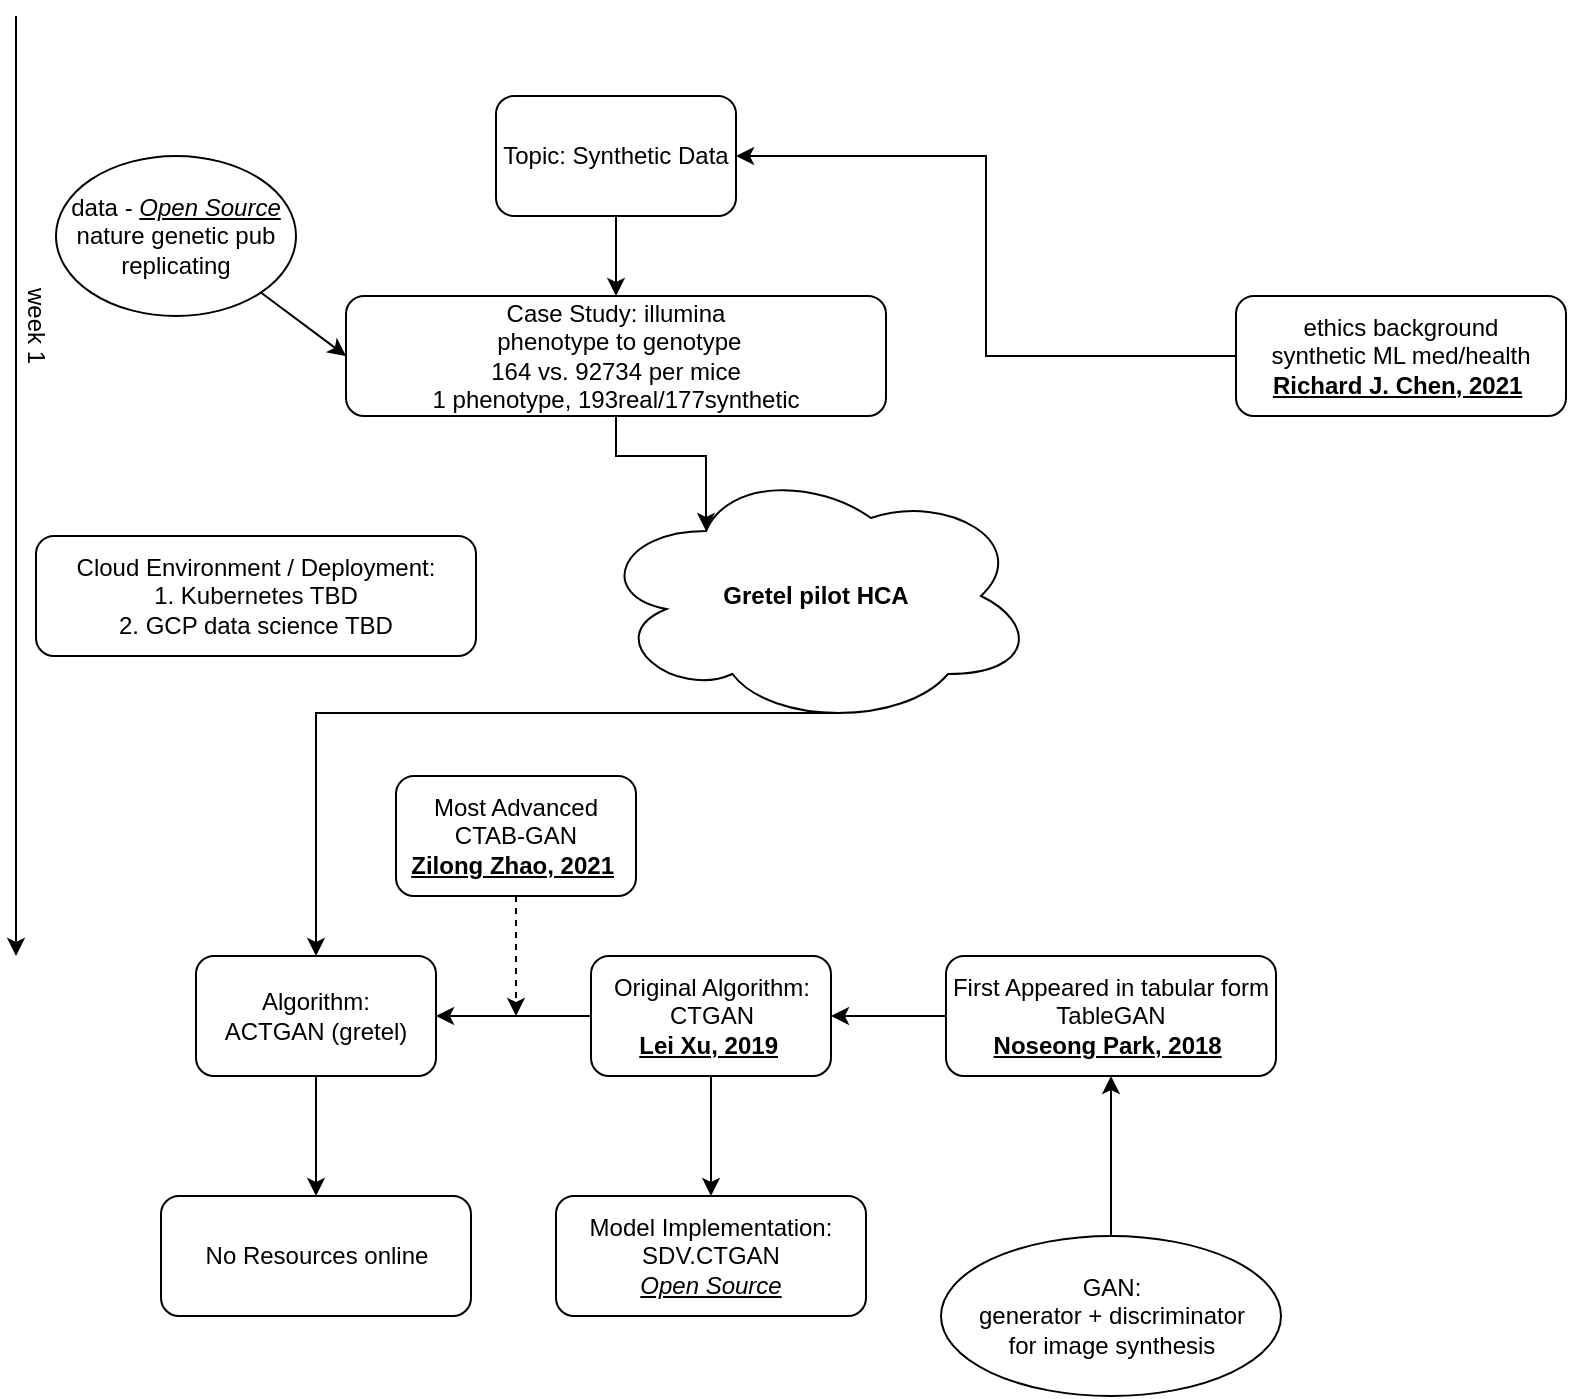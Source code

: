 <mxfile version="21.6.9" type="github">
  <diagram name="Page-1" id="TxyZuQSa3MDR7INI-T3q">
    <mxGraphModel dx="1195" dy="637" grid="1" gridSize="10" guides="1" tooltips="1" connect="1" arrows="1" fold="1" page="1" pageScale="1" pageWidth="850" pageHeight="1100" math="0" shadow="0">
      <root>
        <mxCell id="0" />
        <mxCell id="1" parent="0" />
        <mxCell id="WdxqnXTOeWCwxLcZLhfS-5" style="edgeStyle=orthogonalEdgeStyle;rounded=0;orthogonalLoop=1;jettySize=auto;html=1;exitX=0.5;exitY=1;exitDx=0;exitDy=0;entryX=0.5;entryY=0;entryDx=0;entryDy=0;" edge="1" parent="1" source="WdxqnXTOeWCwxLcZLhfS-1" target="WdxqnXTOeWCwxLcZLhfS-2">
          <mxGeometry relative="1" as="geometry" />
        </mxCell>
        <mxCell id="WdxqnXTOeWCwxLcZLhfS-1" value="Topic: Synthetic Data" style="rounded=1;whiteSpace=wrap;html=1;" vertex="1" parent="1">
          <mxGeometry x="280" y="80" width="120" height="60" as="geometry" />
        </mxCell>
        <mxCell id="WdxqnXTOeWCwxLcZLhfS-15" style="edgeStyle=orthogonalEdgeStyle;rounded=0;orthogonalLoop=1;jettySize=auto;html=1;exitX=0.5;exitY=1;exitDx=0;exitDy=0;entryX=0.25;entryY=0.25;entryDx=0;entryDy=0;entryPerimeter=0;" edge="1" parent="1" source="WdxqnXTOeWCwxLcZLhfS-2" target="WdxqnXTOeWCwxLcZLhfS-14">
          <mxGeometry relative="1" as="geometry" />
        </mxCell>
        <mxCell id="WdxqnXTOeWCwxLcZLhfS-2" value="Case Study: illumina&lt;br&gt;&amp;nbsp;phenotype to genotype&lt;br&gt;164 vs. 92734 per mice&lt;br&gt;1 phenotype, 193real/177synthetic" style="rounded=1;whiteSpace=wrap;html=1;" vertex="1" parent="1">
          <mxGeometry x="205" y="180" width="270" height="60" as="geometry" />
        </mxCell>
        <mxCell id="WdxqnXTOeWCwxLcZLhfS-3" value="data - &lt;i&gt;&lt;u&gt;Open Source&lt;/u&gt;&lt;/i&gt;&lt;br&gt;nature genetic pub&lt;br&gt;replicating" style="ellipse;whiteSpace=wrap;html=1;" vertex="1" parent="1">
          <mxGeometry x="60" y="110" width="120" height="80" as="geometry" />
        </mxCell>
        <mxCell id="WdxqnXTOeWCwxLcZLhfS-4" value="" style="endArrow=classic;html=1;rounded=0;exitX=1;exitY=1;exitDx=0;exitDy=0;entryX=0;entryY=0.5;entryDx=0;entryDy=0;" edge="1" parent="1" source="WdxqnXTOeWCwxLcZLhfS-3" target="WdxqnXTOeWCwxLcZLhfS-2">
          <mxGeometry width="50" height="50" relative="1" as="geometry">
            <mxPoint x="400" y="270" as="sourcePoint" />
            <mxPoint x="450" y="220" as="targetPoint" />
          </mxGeometry>
        </mxCell>
        <mxCell id="WdxqnXTOeWCwxLcZLhfS-8" value="" style="endArrow=classic;html=1;rounded=0;" edge="1" parent="1">
          <mxGeometry width="50" height="50" relative="1" as="geometry">
            <mxPoint x="40" y="40" as="sourcePoint" />
            <mxPoint x="40" y="510" as="targetPoint" />
          </mxGeometry>
        </mxCell>
        <mxCell id="WdxqnXTOeWCwxLcZLhfS-11" value="week 1" style="text;html=1;strokeColor=none;fillColor=none;align=center;verticalAlign=middle;whiteSpace=wrap;rounded=0;rotation=90;" vertex="1" parent="1">
          <mxGeometry x="20" y="180" width="60" height="30" as="geometry" />
        </mxCell>
        <mxCell id="WdxqnXTOeWCwxLcZLhfS-12" value="Cloud Environment / Deployment:&lt;br&gt;1. Kubernetes TBD&lt;br&gt;2. GCP data science TBD" style="rounded=1;whiteSpace=wrap;html=1;" vertex="1" parent="1">
          <mxGeometry x="50" y="300" width="220" height="60" as="geometry" />
        </mxCell>
        <mxCell id="WdxqnXTOeWCwxLcZLhfS-25" style="edgeStyle=orthogonalEdgeStyle;rounded=0;orthogonalLoop=1;jettySize=auto;html=1;exitX=0.55;exitY=0.95;exitDx=0;exitDy=0;exitPerimeter=0;entryX=0.5;entryY=0;entryDx=0;entryDy=0;" edge="1" parent="1" source="WdxqnXTOeWCwxLcZLhfS-14" target="WdxqnXTOeWCwxLcZLhfS-16">
          <mxGeometry relative="1" as="geometry" />
        </mxCell>
        <mxCell id="WdxqnXTOeWCwxLcZLhfS-14" value="&lt;b&gt;Gretel pilot HCA&lt;/b&gt;" style="ellipse;shape=cloud;whiteSpace=wrap;html=1;" vertex="1" parent="1">
          <mxGeometry x="330" y="265" width="220" height="130" as="geometry" />
        </mxCell>
        <mxCell id="WdxqnXTOeWCwxLcZLhfS-24" style="edgeStyle=orthogonalEdgeStyle;rounded=0;orthogonalLoop=1;jettySize=auto;html=1;exitX=0.5;exitY=1;exitDx=0;exitDy=0;" edge="1" parent="1" source="WdxqnXTOeWCwxLcZLhfS-16" target="WdxqnXTOeWCwxLcZLhfS-23">
          <mxGeometry relative="1" as="geometry" />
        </mxCell>
        <mxCell id="WdxqnXTOeWCwxLcZLhfS-16" value="Algorithm: &lt;br&gt;ACTGAN (gretel)" style="rounded=1;whiteSpace=wrap;html=1;" vertex="1" parent="1">
          <mxGeometry x="130" y="510" width="120" height="60" as="geometry" />
        </mxCell>
        <mxCell id="WdxqnXTOeWCwxLcZLhfS-22" style="edgeStyle=orthogonalEdgeStyle;rounded=0;orthogonalLoop=1;jettySize=auto;html=1;exitX=0.5;exitY=1;exitDx=0;exitDy=0;entryX=0.5;entryY=0;entryDx=0;entryDy=0;" edge="1" parent="1" source="WdxqnXTOeWCwxLcZLhfS-17" target="WdxqnXTOeWCwxLcZLhfS-21">
          <mxGeometry relative="1" as="geometry" />
        </mxCell>
        <mxCell id="WdxqnXTOeWCwxLcZLhfS-47" style="edgeStyle=orthogonalEdgeStyle;rounded=0;orthogonalLoop=1;jettySize=auto;html=1;exitX=0;exitY=0.5;exitDx=0;exitDy=0;entryX=1;entryY=0.5;entryDx=0;entryDy=0;" edge="1" parent="1" source="WdxqnXTOeWCwxLcZLhfS-17" target="WdxqnXTOeWCwxLcZLhfS-16">
          <mxGeometry relative="1" as="geometry" />
        </mxCell>
        <mxCell id="WdxqnXTOeWCwxLcZLhfS-17" value="Original Algorithm: &lt;br&gt;CTGAN&lt;br&gt;&lt;u&gt;&lt;b&gt;Lei Xu, 2019&lt;/b&gt;&lt;/u&gt;&amp;nbsp;" style="rounded=1;whiteSpace=wrap;html=1;" vertex="1" parent="1">
          <mxGeometry x="327.5" y="510" width="120" height="60" as="geometry" />
        </mxCell>
        <mxCell id="WdxqnXTOeWCwxLcZLhfS-21" value="Model Implementation: &lt;br&gt;SDV.CTGAN&lt;br&gt;&lt;u&gt;&lt;i&gt;Open Source&lt;/i&gt;&lt;/u&gt;" style="rounded=1;whiteSpace=wrap;html=1;" vertex="1" parent="1">
          <mxGeometry x="310" y="630" width="155" height="60" as="geometry" />
        </mxCell>
        <mxCell id="WdxqnXTOeWCwxLcZLhfS-23" value="No Resources online" style="rounded=1;whiteSpace=wrap;html=1;" vertex="1" parent="1">
          <mxGeometry x="112.5" y="630" width="155" height="60" as="geometry" />
        </mxCell>
        <mxCell id="WdxqnXTOeWCwxLcZLhfS-33" value="" style="edgeStyle=orthogonalEdgeStyle;rounded=0;orthogonalLoop=1;jettySize=auto;html=1;" edge="1" parent="1" source="WdxqnXTOeWCwxLcZLhfS-27" target="WdxqnXTOeWCwxLcZLhfS-32">
          <mxGeometry relative="1" as="geometry" />
        </mxCell>
        <mxCell id="WdxqnXTOeWCwxLcZLhfS-27" value="GAN:&lt;br style=&quot;border-color: var(--border-color);&quot;&gt;generator + discriminator&lt;br style=&quot;border-color: var(--border-color);&quot;&gt;for image synthesis" style="ellipse;whiteSpace=wrap;html=1;" vertex="1" parent="1">
          <mxGeometry x="502.5" y="650" width="170" height="80" as="geometry" />
        </mxCell>
        <mxCell id="WdxqnXTOeWCwxLcZLhfS-34" style="edgeStyle=orthogonalEdgeStyle;rounded=0;orthogonalLoop=1;jettySize=auto;html=1;exitX=0;exitY=0.5;exitDx=0;exitDy=0;entryX=1;entryY=0.5;entryDx=0;entryDy=0;" edge="1" parent="1" source="WdxqnXTOeWCwxLcZLhfS-32" target="WdxqnXTOeWCwxLcZLhfS-17">
          <mxGeometry relative="1" as="geometry" />
        </mxCell>
        <mxCell id="WdxqnXTOeWCwxLcZLhfS-32" value="First Appeared in tabular form&lt;br&gt;TableGAN&lt;br&gt;&lt;u&gt;&lt;b&gt;Noseong Park, 2018&lt;/b&gt;&lt;/u&gt;&amp;nbsp;" style="rounded=1;whiteSpace=wrap;html=1;" vertex="1" parent="1">
          <mxGeometry x="505" y="510" width="165" height="60" as="geometry" />
        </mxCell>
        <mxCell id="WdxqnXTOeWCwxLcZLhfS-48" style="edgeStyle=orthogonalEdgeStyle;rounded=0;orthogonalLoop=1;jettySize=auto;html=1;exitX=0.5;exitY=1;exitDx=0;exitDy=0;dashed=1;" edge="1" parent="1" source="WdxqnXTOeWCwxLcZLhfS-35">
          <mxGeometry relative="1" as="geometry">
            <mxPoint x="290" y="540" as="targetPoint" />
          </mxGeometry>
        </mxCell>
        <mxCell id="WdxqnXTOeWCwxLcZLhfS-35" value="Most Advanced&lt;br&gt;CTAB-GAN&lt;br&gt;&lt;u style=&quot;border-color: var(--border-color);&quot;&gt;&lt;b style=&quot;border-color: var(--border-color);&quot;&gt;Zilong Zhao, 2021&lt;/b&gt;&lt;/u&gt;&amp;nbsp;" style="rounded=1;whiteSpace=wrap;html=1;" vertex="1" parent="1">
          <mxGeometry x="230" y="420" width="120" height="60" as="geometry" />
        </mxCell>
        <mxCell id="WdxqnXTOeWCwxLcZLhfS-50" style="edgeStyle=orthogonalEdgeStyle;rounded=0;orthogonalLoop=1;jettySize=auto;html=1;exitX=0;exitY=0.5;exitDx=0;exitDy=0;entryX=1;entryY=0.5;entryDx=0;entryDy=0;" edge="1" parent="1" source="WdxqnXTOeWCwxLcZLhfS-49" target="WdxqnXTOeWCwxLcZLhfS-1">
          <mxGeometry relative="1" as="geometry" />
        </mxCell>
        <mxCell id="WdxqnXTOeWCwxLcZLhfS-49" value="ethics background &lt;br&gt;synthetic ML med/health&lt;br&gt;&lt;u&gt;&lt;b&gt;Richard J. Chen, 2021&lt;/b&gt;&lt;/u&gt;&amp;nbsp;" style="rounded=1;whiteSpace=wrap;html=1;" vertex="1" parent="1">
          <mxGeometry x="650" y="180" width="165" height="60" as="geometry" />
        </mxCell>
      </root>
    </mxGraphModel>
  </diagram>
</mxfile>
